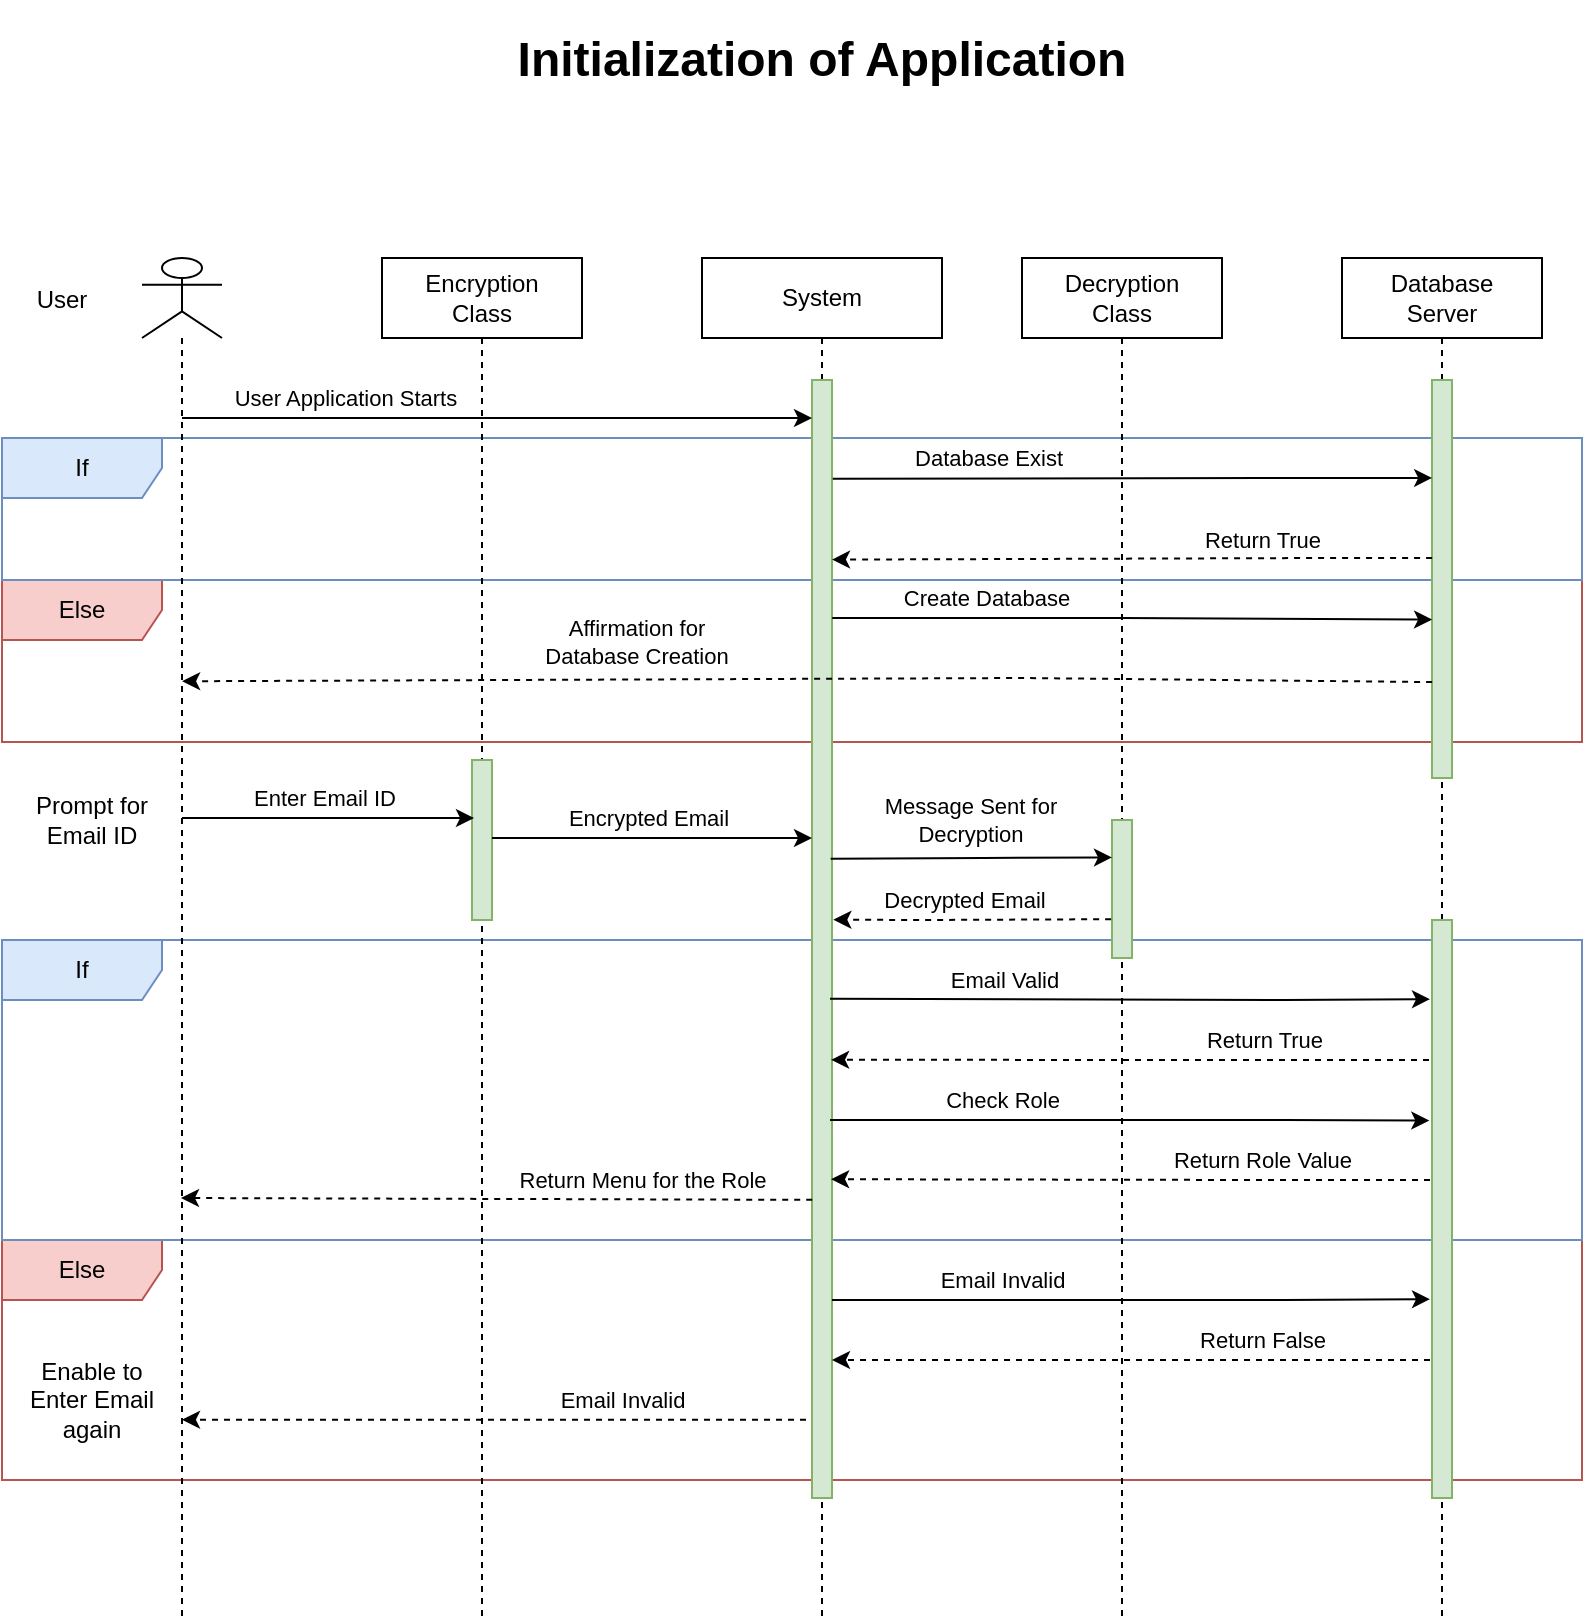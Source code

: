 <mxfile version="20.3.0" type="device"><diagram id="kgpKYQtTHZ0yAKxKKP6v" name="Application_Initialization"><mxGraphModel dx="902" dy="545" grid="1" gridSize="10" guides="1" tooltips="1" connect="1" arrows="1" fold="1" page="1" pageScale="1" pageWidth="850" pageHeight="1100" math="0" shadow="0"><root><mxCell id="0"/><mxCell id="1" parent="0"/><mxCell id="ApkGUuDM5_ejsxJGksjF-13" value="Else" style="shape=umlFrame;whiteSpace=wrap;html=1;width=80;height=30;fillColor=#f8cecc;strokeColor=#b85450;" vertex="1" parent="1"><mxGeometry x="30" y="320" width="790" height="81" as="geometry"/></mxCell><mxCell id="ApkGUuDM5_ejsxJGksjF-37" value="Else" style="shape=umlFrame;whiteSpace=wrap;html=1;width=80;height=30;fillColor=#f8cecc;strokeColor=#b85450;" vertex="1" parent="1"><mxGeometry x="30" y="650" width="790" height="120" as="geometry"/></mxCell><mxCell id="ApkGUuDM5_ejsxJGksjF-26" value="If" style="shape=umlFrame;whiteSpace=wrap;html=1;width=80;height=30;fillColor=#dae8fc;strokeColor=#6c8ebf;" vertex="1" parent="1"><mxGeometry x="30" y="500" width="790" height="150" as="geometry"/></mxCell><mxCell id="ApkGUuDM5_ejsxJGksjF-10" value="If" style="shape=umlFrame;whiteSpace=wrap;html=1;width=80;height=30;fillColor=#dae8fc;strokeColor=#6c8ebf;" vertex="1" parent="1"><mxGeometry x="30" y="249" width="790" height="71" as="geometry"/></mxCell><mxCell id="ApkGUuDM5_ejsxJGksjF-1" value="" style="shape=umlLifeline;participant=umlActor;perimeter=lifelinePerimeter;whiteSpace=wrap;html=1;container=1;collapsible=0;recursiveResize=0;verticalAlign=top;spacingTop=36;outlineConnect=0;" vertex="1" parent="1"><mxGeometry x="100" y="159" width="40" height="681" as="geometry"/></mxCell><mxCell id="ApkGUuDM5_ejsxJGksjF-2" value="Encryption &lt;br&gt;Class" style="shape=umlLifeline;perimeter=lifelinePerimeter;whiteSpace=wrap;html=1;container=1;collapsible=0;recursiveResize=0;outlineConnect=0;" vertex="1" parent="1"><mxGeometry x="220" y="159" width="100" height="681" as="geometry"/></mxCell><mxCell id="ApkGUuDM5_ejsxJGksjF-52" value="" style="html=1;points=[];perimeter=orthogonalPerimeter;fillColor=#d5e8d4;strokeColor=#82b366;" vertex="1" parent="ApkGUuDM5_ejsxJGksjF-2"><mxGeometry x="45" y="251" width="10" height="80" as="geometry"/></mxCell><mxCell id="ApkGUuDM5_ejsxJGksjF-3" value="System" style="shape=umlLifeline;perimeter=lifelinePerimeter;whiteSpace=wrap;html=1;container=1;collapsible=0;recursiveResize=0;outlineConnect=0;" vertex="1" parent="1"><mxGeometry x="380" y="159" width="120" height="681" as="geometry"/></mxCell><mxCell id="ApkGUuDM5_ejsxJGksjF-60" value="" style="html=1;points=[];perimeter=orthogonalPerimeter;fillColor=#d5e8d4;strokeColor=#82b366;" vertex="1" parent="ApkGUuDM5_ejsxJGksjF-3"><mxGeometry x="55" y="61" width="10" height="559" as="geometry"/></mxCell><mxCell id="ApkGUuDM5_ejsxJGksjF-4" value="Decryption&lt;br&gt;Class" style="shape=umlLifeline;perimeter=lifelinePerimeter;whiteSpace=wrap;html=1;container=1;collapsible=0;recursiveResize=0;outlineConnect=0;" vertex="1" parent="1"><mxGeometry x="540" y="159" width="100" height="681" as="geometry"/></mxCell><mxCell id="ApkGUuDM5_ejsxJGksjF-54" value="" style="html=1;points=[];perimeter=orthogonalPerimeter;fillColor=#d5e8d4;strokeColor=#82b366;" vertex="1" parent="ApkGUuDM5_ejsxJGksjF-4"><mxGeometry x="45" y="281" width="10" height="69" as="geometry"/></mxCell><mxCell id="ApkGUuDM5_ejsxJGksjF-5" value="Database&lt;br&gt;Server" style="shape=umlLifeline;perimeter=lifelinePerimeter;whiteSpace=wrap;html=1;container=1;collapsible=0;recursiveResize=0;outlineConnect=0;" vertex="1" parent="1"><mxGeometry x="700" y="159" width="100" height="681" as="geometry"/></mxCell><mxCell id="ApkGUuDM5_ejsxJGksjF-28" value="" style="endArrow=classic;html=1;rounded=0;dashed=1;entryX=0.956;entryY=0.757;entryDx=0;entryDy=0;entryPerimeter=0;" edge="1" parent="ApkGUuDM5_ejsxJGksjF-5"><mxGeometry width="50" height="50" relative="1" as="geometry"><mxPoint x="49.5" y="401" as="sourcePoint"/><mxPoint x="-255.44" y="400.893" as="targetPoint"/><Array as="points"><mxPoint x="-40" y="401"/></Array></mxGeometry></mxCell><mxCell id="ApkGUuDM5_ejsxJGksjF-29" value="Return True" style="edgeLabel;html=1;align=center;verticalAlign=middle;resizable=0;points=[];" vertex="1" connectable="0" parent="ApkGUuDM5_ejsxJGksjF-28"><mxGeometry x="-0.056" y="1" relative="1" as="geometry"><mxPoint x="55" y="-11" as="offset"/></mxGeometry></mxCell><mxCell id="ApkGUuDM5_ejsxJGksjF-33" value="" style="endArrow=classic;html=1;rounded=0;dashed=1;entryX=0.956;entryY=0.89;entryDx=0;entryDy=0;entryPerimeter=0;" edge="1" parent="ApkGUuDM5_ejsxJGksjF-5"><mxGeometry width="50" height="50" relative="1" as="geometry"><mxPoint x="50" y="461" as="sourcePoint"/><mxPoint x="-255.44" y="460.61" as="targetPoint"/><Array as="points"><mxPoint x="-39.5" y="461"/></Array></mxGeometry></mxCell><mxCell id="ApkGUuDM5_ejsxJGksjF-34" value="Return Role Value" style="edgeLabel;html=1;align=center;verticalAlign=middle;resizable=0;points=[];" vertex="1" connectable="0" parent="ApkGUuDM5_ejsxJGksjF-33"><mxGeometry x="-0.056" y="1" relative="1" as="geometry"><mxPoint x="54" y="-11" as="offset"/></mxGeometry></mxCell><mxCell id="ApkGUuDM5_ejsxJGksjF-42" value="" style="endArrow=classic;html=1;rounded=0;dashed=1;" edge="1" parent="ApkGUuDM5_ejsxJGksjF-5" target="ApkGUuDM5_ejsxJGksjF-60"><mxGeometry width="50" height="50" relative="1" as="geometry"><mxPoint x="50" y="551" as="sourcePoint"/><mxPoint x="-106" y="550.68" as="targetPoint"/><Array as="points"><mxPoint x="-39.5" y="551"/></Array></mxGeometry></mxCell><mxCell id="ApkGUuDM5_ejsxJGksjF-43" value="Return False" style="edgeLabel;html=1;align=center;verticalAlign=middle;resizable=0;points=[];" vertex="1" connectable="0" parent="ApkGUuDM5_ejsxJGksjF-42"><mxGeometry x="-0.056" y="1" relative="1" as="geometry"><mxPoint x="54" y="-11" as="offset"/></mxGeometry></mxCell><mxCell id="ApkGUuDM5_ejsxJGksjF-56" value="" style="html=1;points=[];perimeter=orthogonalPerimeter;fillColor=#d5e8d4;strokeColor=#82b366;" vertex="1" parent="ApkGUuDM5_ejsxJGksjF-5"><mxGeometry x="45" y="61" width="10" height="199" as="geometry"/></mxCell><mxCell id="ApkGUuDM5_ejsxJGksjF-57" value="" style="html=1;points=[];perimeter=orthogonalPerimeter;fillColor=#d5e8d4;strokeColor=#82b366;" vertex="1" parent="ApkGUuDM5_ejsxJGksjF-5"><mxGeometry x="45" y="331" width="10" height="289" as="geometry"/></mxCell><mxCell id="ApkGUuDM5_ejsxJGksjF-6" value="" style="endArrow=classic;html=1;rounded=0;" edge="1" parent="1" source="ApkGUuDM5_ejsxJGksjF-1"><mxGeometry width="50" height="50" relative="1" as="geometry"><mxPoint x="180" y="269" as="sourcePoint"/><mxPoint x="435" y="239" as="targetPoint"/><Array as="points"><mxPoint x="170" y="239"/></Array></mxGeometry></mxCell><mxCell id="ApkGUuDM5_ejsxJGksjF-7" value="User Application Starts&amp;nbsp;" style="edgeLabel;html=1;align=center;verticalAlign=middle;resizable=0;points=[];" vertex="1" connectable="0" parent="ApkGUuDM5_ejsxJGksjF-6"><mxGeometry x="-0.143" y="-2" relative="1" as="geometry"><mxPoint x="-52" y="-12" as="offset"/></mxGeometry></mxCell><mxCell id="ApkGUuDM5_ejsxJGksjF-8" value="" style="endArrow=classic;html=1;rounded=0;exitX=1.039;exitY=0.11;exitDx=0;exitDy=0;exitPerimeter=0;entryX=0.005;entryY=0.246;entryDx=0;entryDy=0;entryPerimeter=0;" edge="1" parent="1" target="ApkGUuDM5_ejsxJGksjF-56"><mxGeometry width="50" height="50" relative="1" as="geometry"><mxPoint x="445.39" y="269.39" as="sourcePoint"/><mxPoint x="740" y="270" as="targetPoint"/><Array as="points"><mxPoint x="660" y="269"/><mxPoint x="690" y="269"/></Array></mxGeometry></mxCell><mxCell id="ApkGUuDM5_ejsxJGksjF-9" value="Database Exist" style="edgeLabel;html=1;align=center;verticalAlign=middle;resizable=0;points=[];" vertex="1" connectable="0" parent="ApkGUuDM5_ejsxJGksjF-8"><mxGeometry x="-0.284" y="-2" relative="1" as="geometry"><mxPoint x="-30" y="-12" as="offset"/></mxGeometry></mxCell><mxCell id="ApkGUuDM5_ejsxJGksjF-11" value="" style="endArrow=classic;html=1;rounded=0;dashed=1;entryX=1;entryY=0.2;entryDx=0;entryDy=0;entryPerimeter=0;exitX=0.005;exitY=0.447;exitDx=0;exitDy=0;exitPerimeter=0;" edge="1" parent="1" source="ApkGUuDM5_ejsxJGksjF-56"><mxGeometry width="50" height="50" relative="1" as="geometry"><mxPoint x="740" y="309" as="sourcePoint"/><mxPoint x="445" y="309.8" as="targetPoint"/><Array as="points"><mxPoint x="720" y="309"/><mxPoint x="690" y="309"/></Array></mxGeometry></mxCell><mxCell id="ApkGUuDM5_ejsxJGksjF-12" value="Return True" style="edgeLabel;html=1;align=center;verticalAlign=middle;resizable=0;points=[];" vertex="1" connectable="0" parent="ApkGUuDM5_ejsxJGksjF-11"><mxGeometry x="-0.061" relative="1" as="geometry"><mxPoint x="56" y="-10" as="offset"/></mxGeometry></mxCell><mxCell id="ApkGUuDM5_ejsxJGksjF-14" value="" style="endArrow=classic;html=1;rounded=0;exitX=1.011;exitY=0.265;exitDx=0;exitDy=0;exitPerimeter=0;entryX=0.005;entryY=0.602;entryDx=0;entryDy=0;entryPerimeter=0;" edge="1" parent="1" target="ApkGUuDM5_ejsxJGksjF-56"><mxGeometry width="50" height="50" relative="1" as="geometry"><mxPoint x="445.11" y="338.985" as="sourcePoint"/><mxPoint x="740" y="340" as="targetPoint"/><Array as="points"><mxPoint x="590" y="339"/></Array></mxGeometry></mxCell><mxCell id="ApkGUuDM5_ejsxJGksjF-15" value="Create Database" style="edgeLabel;html=1;align=center;verticalAlign=middle;resizable=0;points=[];" vertex="1" connectable="0" parent="ApkGUuDM5_ejsxJGksjF-14"><mxGeometry x="-0.296" y="-2" relative="1" as="geometry"><mxPoint x="-29" y="-12" as="offset"/></mxGeometry></mxCell><mxCell id="ApkGUuDM5_ejsxJGksjF-16" value="" style="endArrow=classic;html=1;rounded=0;entryX=0.114;entryY=0.625;entryDx=0;entryDy=0;entryPerimeter=0;dashed=1;exitX=0.005;exitY=0.759;exitDx=0;exitDy=0;exitPerimeter=0;" edge="1" parent="1" source="ApkGUuDM5_ejsxJGksjF-56" target="ApkGUuDM5_ejsxJGksjF-13"><mxGeometry width="50" height="50" relative="1" as="geometry"><mxPoint x="740" y="371" as="sourcePoint"/><mxPoint x="490" y="339" as="targetPoint"/><Array as="points"><mxPoint x="540" y="369"/></Array></mxGeometry></mxCell><mxCell id="ApkGUuDM5_ejsxJGksjF-17" value="Affirmation for &lt;br&gt;Database Creation" style="edgeLabel;html=1;align=center;verticalAlign=middle;resizable=0;points=[];" vertex="1" connectable="0" parent="ApkGUuDM5_ejsxJGksjF-16"><mxGeometry x="-0.072" y="-1" relative="1" as="geometry"><mxPoint x="-108" y="-18" as="offset"/></mxGeometry></mxCell><mxCell id="ApkGUuDM5_ejsxJGksjF-18" value="" style="endArrow=classic;html=1;rounded=0;entryX=0.1;entryY=0.363;entryDx=0;entryDy=0;entryPerimeter=0;" edge="1" parent="1" source="ApkGUuDM5_ejsxJGksjF-1" target="ApkGUuDM5_ejsxJGksjF-52"><mxGeometry width="50" height="50" relative="1" as="geometry"><mxPoint x="160" y="499" as="sourcePoint"/><mxPoint x="260" y="439" as="targetPoint"/><Array as="points"><mxPoint x="220" y="439"/></Array></mxGeometry></mxCell><mxCell id="ApkGUuDM5_ejsxJGksjF-19" value="Enter Email ID" style="edgeLabel;html=1;align=center;verticalAlign=middle;resizable=0;points=[];" vertex="1" connectable="0" parent="ApkGUuDM5_ejsxJGksjF-18"><mxGeometry x="-0.033" y="1" relative="1" as="geometry"><mxPoint y="-9" as="offset"/></mxGeometry></mxCell><mxCell id="ApkGUuDM5_ejsxJGksjF-20" value="" style="endArrow=classic;html=1;rounded=0;exitX=1;exitY=0.488;exitDx=0;exitDy=0;exitPerimeter=0;" edge="1" parent="1" source="ApkGUuDM5_ejsxJGksjF-52"><mxGeometry width="50" height="50" relative="1" as="geometry"><mxPoint x="280" y="449" as="sourcePoint"/><mxPoint x="435" y="449" as="targetPoint"/><Array as="points"><mxPoint x="360" y="449"/></Array></mxGeometry></mxCell><mxCell id="ApkGUuDM5_ejsxJGksjF-21" value="Encrypted Email" style="edgeLabel;html=1;align=center;verticalAlign=middle;resizable=0;points=[];" vertex="1" connectable="0" parent="ApkGUuDM5_ejsxJGksjF-20"><mxGeometry x="-0.171" relative="1" as="geometry"><mxPoint x="11" y="-10" as="offset"/></mxGeometry></mxCell><mxCell id="ApkGUuDM5_ejsxJGksjF-22" value="" style="endArrow=classic;html=1;rounded=0;exitX=0.933;exitY=0.533;exitDx=0;exitDy=0;exitPerimeter=0;entryX=0;entryY=0.271;entryDx=0;entryDy=0;entryPerimeter=0;" edge="1" parent="1" target="ApkGUuDM5_ejsxJGksjF-54"><mxGeometry width="50" height="50" relative="1" as="geometry"><mxPoint x="444.33" y="459.317" as="sourcePoint"/><mxPoint x="580" y="459" as="targetPoint"/><Array as="points"><mxPoint x="520.5" y="459"/></Array></mxGeometry></mxCell><mxCell id="ApkGUuDM5_ejsxJGksjF-23" value="Message Sent for &lt;br&gt;Decryption" style="edgeLabel;html=1;align=center;verticalAlign=middle;resizable=0;points=[];" vertex="1" connectable="0" parent="ApkGUuDM5_ejsxJGksjF-22"><mxGeometry x="-0.171" relative="1" as="geometry"><mxPoint x="11" y="-19" as="offset"/></mxGeometry></mxCell><mxCell id="ApkGUuDM5_ejsxJGksjF-35" value="" style="endArrow=classic;html=1;rounded=0;dashed=1;exitX=0.011;exitY=0.913;exitDx=0;exitDy=0;exitPerimeter=0;" edge="1" parent="1"><mxGeometry width="50" height="50" relative="1" as="geometry"><mxPoint x="435.11" y="629.937" as="sourcePoint"/><mxPoint x="119.5" y="629" as="targetPoint"/><Array as="points"/></mxGeometry></mxCell><mxCell id="ApkGUuDM5_ejsxJGksjF-36" value="Return Menu for the Role" style="edgeLabel;html=1;align=center;verticalAlign=middle;resizable=0;points=[];" vertex="1" connectable="0" parent="ApkGUuDM5_ejsxJGksjF-35"><mxGeometry x="-0.066" y="1" relative="1" as="geometry"><mxPoint x="62" y="-11" as="offset"/></mxGeometry></mxCell><mxCell id="ApkGUuDM5_ejsxJGksjF-46" value="" style="endArrow=classic;html=1;rounded=0;dashed=1;entryX=1.067;entryY=0.601;entryDx=0;entryDy=0;entryPerimeter=0;exitX=-0.043;exitY=0.719;exitDx=0;exitDy=0;exitPerimeter=0;" edge="1" parent="1" source="ApkGUuDM5_ejsxJGksjF-54"><mxGeometry width="50" height="50" relative="1" as="geometry"><mxPoint x="580" y="490" as="sourcePoint"/><mxPoint x="445.67" y="489.849" as="targetPoint"/><Array as="points"><mxPoint x="490" y="490"/></Array></mxGeometry></mxCell><mxCell id="ApkGUuDM5_ejsxJGksjF-47" value="Decrypted Email" style="edgeLabel;html=1;align=center;verticalAlign=middle;resizable=0;points=[];" vertex="1" connectable="0" parent="ApkGUuDM5_ejsxJGksjF-46"><mxGeometry x="-0.073" y="3" relative="1" as="geometry"><mxPoint x="-9" y="-13" as="offset"/></mxGeometry></mxCell><mxCell id="ApkGUuDM5_ejsxJGksjF-50" value="Enable to Enter Email again" style="text;html=1;strokeColor=none;fillColor=none;align=center;verticalAlign=middle;whiteSpace=wrap;rounded=0;" vertex="1" parent="1"><mxGeometry x="40" y="690" width="70" height="80" as="geometry"/></mxCell><mxCell id="ApkGUuDM5_ejsxJGksjF-51" value="&lt;h1&gt;Initialization of Application&lt;/h1&gt;" style="text;html=1;strokeColor=none;fillColor=none;spacing=5;spacingTop=-20;whiteSpace=wrap;overflow=hidden;rounded=0;align=center;" vertex="1" parent="1"><mxGeometry x="270" y="40" width="340" height="50" as="geometry"/></mxCell><mxCell id="ApkGUuDM5_ejsxJGksjF-24" value="" style="endArrow=classic;html=1;rounded=0;exitX=0.9;exitY=0.689;exitDx=0;exitDy=0;exitPerimeter=0;entryX=-0.1;entryY=0.137;entryDx=0;entryDy=0;entryPerimeter=0;" edge="1" parent="1" target="ApkGUuDM5_ejsxJGksjF-57"><mxGeometry width="50" height="50" relative="1" as="geometry"><mxPoint x="444" y="529.361" as="sourcePoint"/><mxPoint x="749.5" y="530" as="targetPoint"/><Array as="points"><mxPoint x="671" y="530"/></Array></mxGeometry></mxCell><mxCell id="ApkGUuDM5_ejsxJGksjF-25" value="Email Valid" style="edgeLabel;html=1;align=center;verticalAlign=middle;resizable=0;points=[];" vertex="1" connectable="0" parent="ApkGUuDM5_ejsxJGksjF-24"><mxGeometry x="-0.171" relative="1" as="geometry"><mxPoint x="-38" y="-10" as="offset"/></mxGeometry></mxCell><mxCell id="ApkGUuDM5_ejsxJGksjF-31" value="" style="endArrow=classic;html=1;rounded=0;exitX=0.9;exitY=0.824;exitDx=0;exitDy=0;exitPerimeter=0;entryX=-0.135;entryY=0.347;entryDx=0;entryDy=0;entryPerimeter=0;" edge="1" parent="1" target="ApkGUuDM5_ejsxJGksjF-57"><mxGeometry width="50" height="50" relative="1" as="geometry"><mxPoint x="444" y="589.976" as="sourcePoint"/><mxPoint x="749.5" y="590" as="targetPoint"/><Array as="points"><mxPoint x="671" y="590"/></Array></mxGeometry></mxCell><mxCell id="ApkGUuDM5_ejsxJGksjF-32" value="Check Role" style="edgeLabel;html=1;align=center;verticalAlign=middle;resizable=0;points=[];" vertex="1" connectable="0" parent="ApkGUuDM5_ejsxJGksjF-31"><mxGeometry x="-0.171" relative="1" as="geometry"><mxPoint x="-38" y="-10" as="offset"/></mxGeometry></mxCell><mxCell id="ApkGUuDM5_ejsxJGksjF-44" value="" style="endArrow=classic;html=1;rounded=0;entryX=-0.1;entryY=0.656;entryDx=0;entryDy=0;entryPerimeter=0;" edge="1" parent="1" source="ApkGUuDM5_ejsxJGksjF-60" target="ApkGUuDM5_ejsxJGksjF-57"><mxGeometry width="50" height="50" relative="1" as="geometry"><mxPoint x="595.33" y="680.01" as="sourcePoint"/><mxPoint x="749.5" y="680" as="targetPoint"/><Array as="points"><mxPoint x="640" y="680"/><mxPoint x="671" y="680"/></Array></mxGeometry></mxCell><mxCell id="ApkGUuDM5_ejsxJGksjF-45" value="Email Invalid" style="edgeLabel;html=1;align=center;verticalAlign=middle;resizable=0;points=[];" vertex="1" connectable="0" parent="ApkGUuDM5_ejsxJGksjF-44"><mxGeometry x="-0.171" relative="1" as="geometry"><mxPoint x="-39" y="-10" as="offset"/></mxGeometry></mxCell><mxCell id="ApkGUuDM5_ejsxJGksjF-58" value="Prompt for Email ID" style="text;html=1;strokeColor=none;fillColor=none;align=center;verticalAlign=middle;whiteSpace=wrap;rounded=0;" vertex="1" parent="1"><mxGeometry x="40" y="410" width="70" height="60" as="geometry"/></mxCell><mxCell id="ApkGUuDM5_ejsxJGksjF-59" value="User" style="text;html=1;strokeColor=none;fillColor=none;align=center;verticalAlign=middle;whiteSpace=wrap;rounded=0;" vertex="1" parent="1"><mxGeometry x="30" y="159" width="60" height="41" as="geometry"/></mxCell><mxCell id="ApkGUuDM5_ejsxJGksjF-48" value="" style="endArrow=classic;html=1;rounded=0;dashed=1;exitX=-0.3;exitY=0.93;exitDx=0;exitDy=0;exitPerimeter=0;" edge="1" parent="1" source="ApkGUuDM5_ejsxJGksjF-60" target="ApkGUuDM5_ejsxJGksjF-1"><mxGeometry width="50" height="50" relative="1" as="geometry"><mxPoint x="590" y="740" as="sourcePoint"/><mxPoint x="430" y="740" as="targetPoint"/><Array as="points"/></mxGeometry></mxCell><mxCell id="ApkGUuDM5_ejsxJGksjF-49" value="Email Invalid" style="edgeLabel;html=1;align=center;verticalAlign=middle;resizable=0;points=[];" vertex="1" connectable="0" parent="ApkGUuDM5_ejsxJGksjF-48"><mxGeometry x="-0.056" y="1" relative="1" as="geometry"><mxPoint x="55" y="-11" as="offset"/></mxGeometry></mxCell></root></mxGraphModel></diagram></mxfile>
